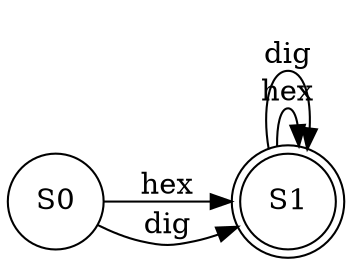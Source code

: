 digraph grafica{
rankdir=LR;
forcelabels= true;
node [shape = circle];
S0 [label = "S0"];
S1 [label = "S1", shape = doublecircle];
S0->S1[label="hex"]
S0->S1[label="dig"]
S1->S1[label="hex"]
S1->S1[label="dig"]

}